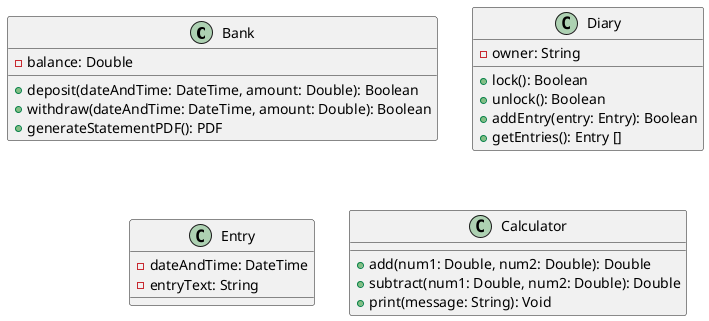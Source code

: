 @startuml
Class Bank{
- balance: Double
+ deposit(dateAndTime: DateTime, amount: Double): Boolean
+ withdraw(dateAndTime: DateTime, amount: Double): Boolean
+ generateStatementPDF(): PDF
}

Class Diary {
- owner: String
+ lock(): Boolean
+ unlock(): Boolean
+ addEntry(entry: Entry): Boolean
+ getEntries(): Entry []
}

Class Entry {
- dateAndTime: DateTime
- entryText: String
}

Class Calculator {
+ add(num1: Double, num2: Double): Double
+ subtract(num1: Double, num2: Double): Double
+ print(message: String): Void
}
@enduml